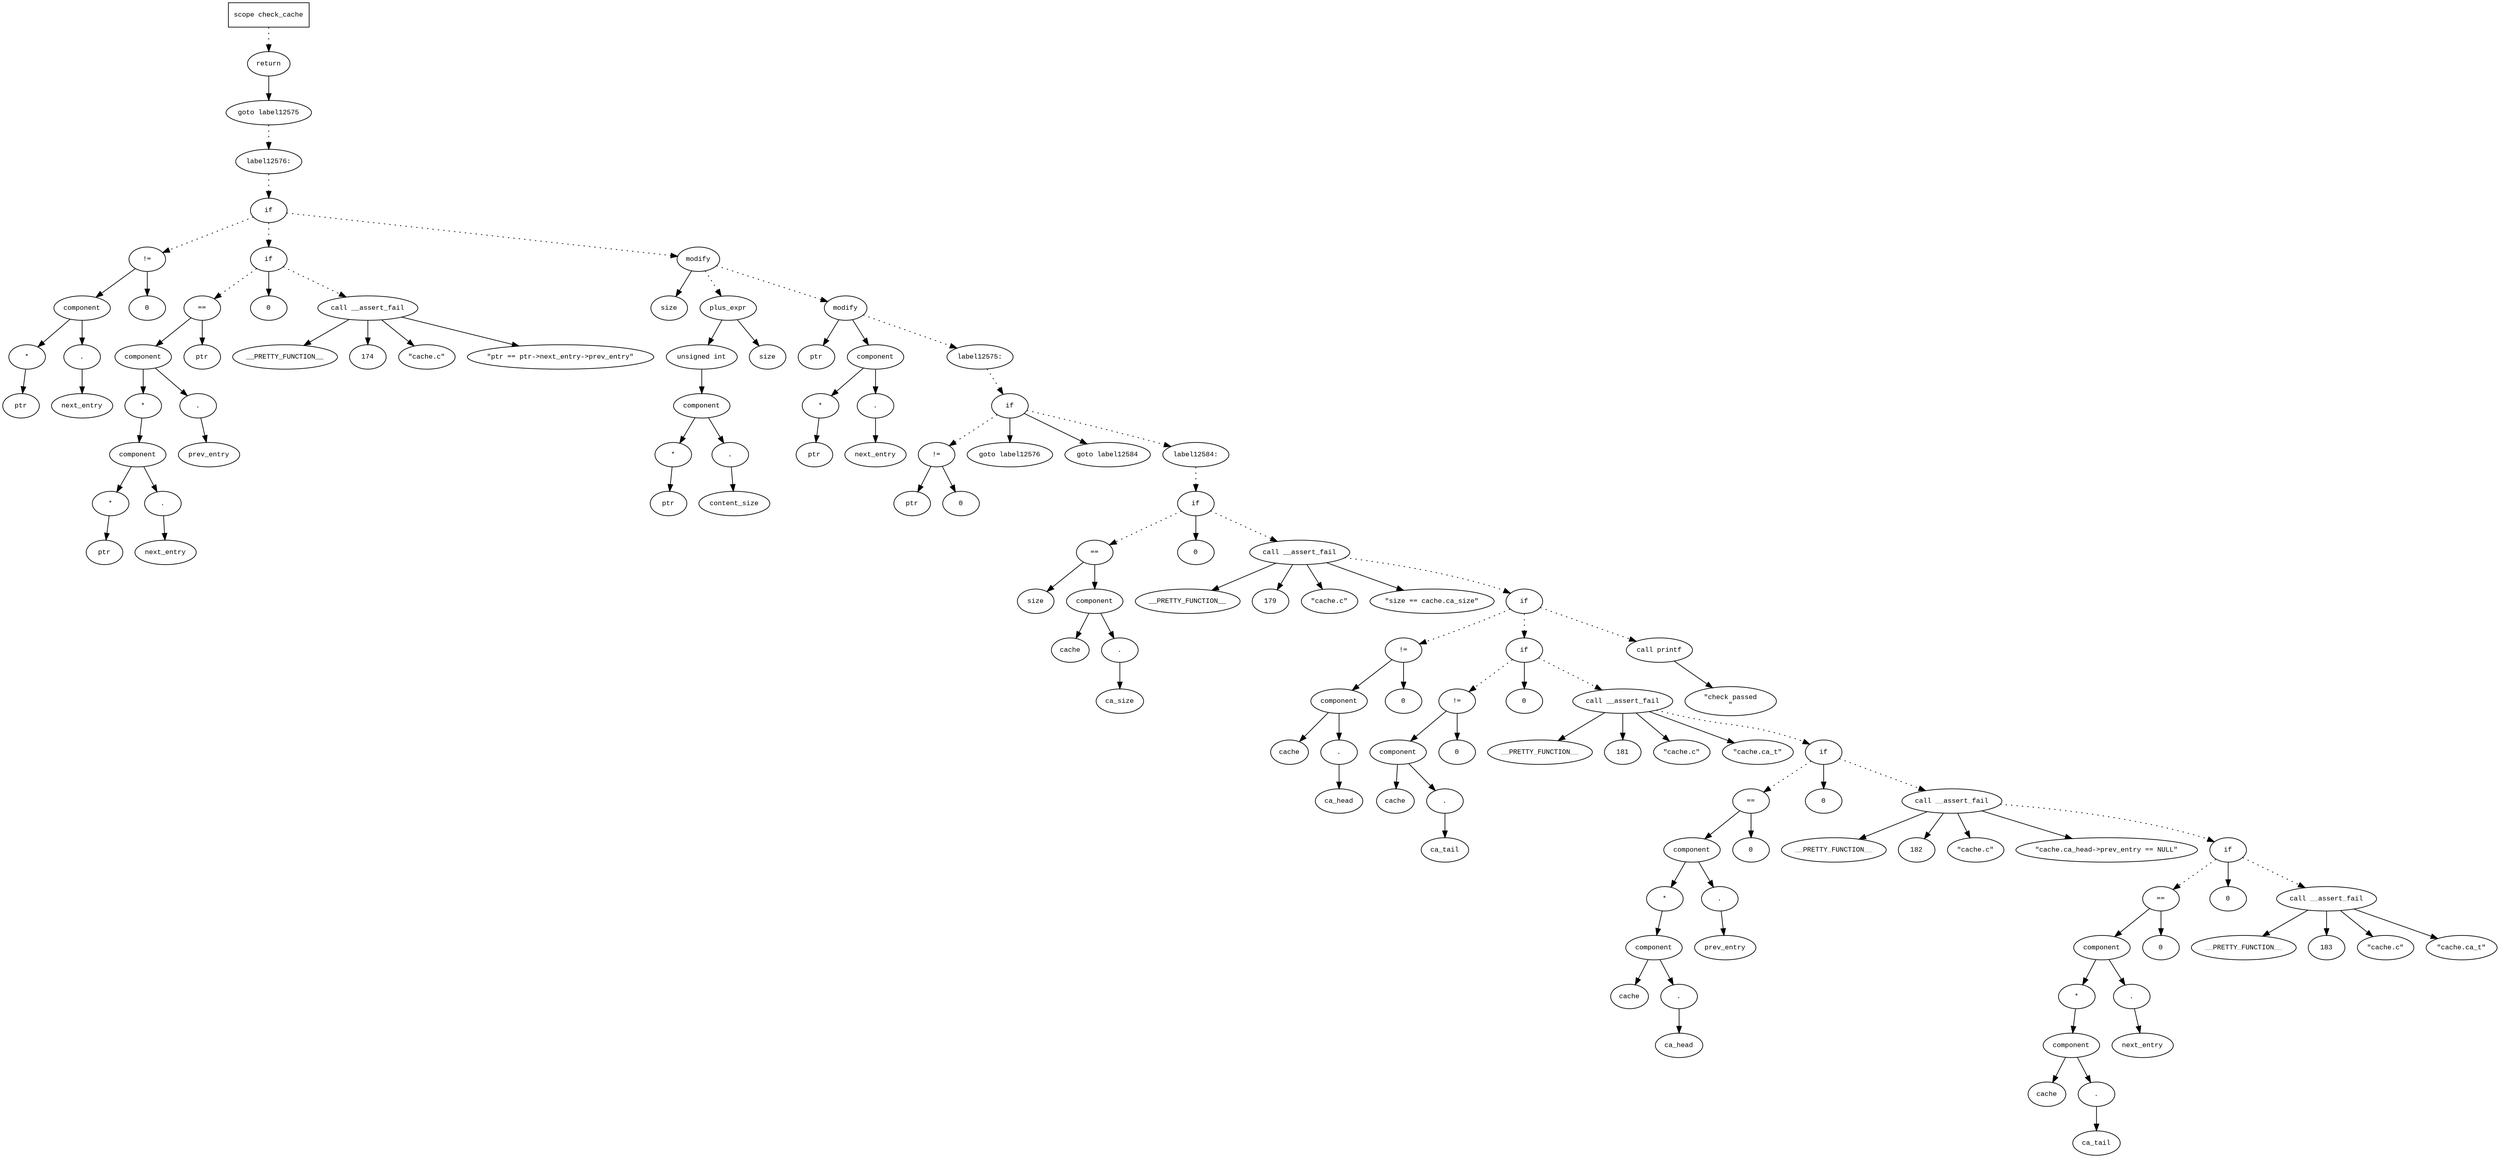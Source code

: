 digraph AST {
  graph [fontname="Times New Roman",fontsize=10];
  node  [fontname="Courier New",fontsize=10];
  edge  [fontname="Times New Roman",fontsize=10];

  node1 [label="scope check_cache",shape=box];
  node2 [label="return",shape=ellipse];
  node1 -> node2 [style=dotted]
  node3 [label="goto label12575",shape=ellipse];
  node2->node3;
  node4 [label="label12576:",shape=ellipse];
  node3 -> node4 [style=dotted]
  node5 [label="if",shape=ellipse];
  node4 -> node5 [style=dotted]
  node6 [label="!=",shape=ellipse];
  node7 [label="component",shape=ellipse];
  node6->node7;
  node8 [label="*",shape=ellipse];
  node9 [label="ptr",shape=ellipse];
  node8->node9;
  node7->node8;
  node10 [label=".",shape=ellipse];
  node7->node10;
  node11 [label="next_entry",shape=ellipse];
  node10->node11;
  node12 [label="0",shape=ellipse];
  node6->node12;
  node5 -> node6 [style=dotted]
  node13 [label="if",shape=ellipse];
  node5 -> node13 [style=dotted]
  node14 [label="==",shape=ellipse];
  node15 [label="component",shape=ellipse];
  node14->node15;
  node16 [label="*",shape=ellipse];
  node17 [label="component",shape=ellipse];
  node16->node17;
  node18 [label="*",shape=ellipse];
  node19 [label="ptr",shape=ellipse];
  node18->node19;
  node17->node18;
  node20 [label=".",shape=ellipse];
  node17->node20;
  node21 [label="next_entry",shape=ellipse];
  node20->node21;
  node15->node16;
  node22 [label=".",shape=ellipse];
  node15->node22;
  node23 [label="prev_entry",shape=ellipse];
  node22->node23;
  node24 [label="ptr",shape=ellipse];
  node14->node24;
  node13 -> node14 [style=dotted]
  node25 [label="0",shape=ellipse];
  node13->node25;
  node26 [label="call __assert_fail",shape=ellipse];
  node27 [label="__PRETTY_FUNCTION__",shape=ellipse];
  node26->node27;
  node28 [label="174",shape=ellipse];
  node26->node28;
  node29 [label="\"cache.c\"",shape=ellipse];
  node26->node29;
  node30 [label="\"ptr == ptr->next_entry->prev_entry\"",shape=ellipse];
  node26->node30;
  node13 -> node26 [style=dotted]
  node31 [label="modify",shape=ellipse];
  node32 [label="size",shape=ellipse];
  node31->node32;
  node33 [label="plus_expr",shape=ellipse];
  node34 [label="unsigned int",shape=ellipse];
  node35 [label="component",shape=ellipse];
  node34->node35;
  node36 [label="*",shape=ellipse];
  node37 [label="ptr",shape=ellipse];
  node36->node37;
  node35->node36;
  node38 [label=".",shape=ellipse];
  node35->node38;
  node39 [label="content_size",shape=ellipse];
  node38->node39;
  node33->node34;
  node40 [label="size",shape=ellipse];
  node33->node40;
  node31 -> node33 [style=dotted]
  node5 -> node31 [style=dotted]
  node41 [label="modify",shape=ellipse];
  node42 [label="ptr",shape=ellipse];
  node41->node42;
  node43 [label="component",shape=ellipse];
  node41->node43;
  node44 [label="*",shape=ellipse];
  node45 [label="ptr",shape=ellipse];
  node44->node45;
  node43->node44;
  node46 [label=".",shape=ellipse];
  node43->node46;
  node47 [label="next_entry",shape=ellipse];
  node46->node47;
  node31 -> node41 [style=dotted]
  node48 [label="label12575:",shape=ellipse];
  node41 -> node48 [style=dotted]
  node49 [label="if",shape=ellipse];
  node48 -> node49 [style=dotted]
  node50 [label="!=",shape=ellipse];
  node51 [label="ptr",shape=ellipse];
  node50->node51;
  node52 [label="0",shape=ellipse];
  node50->node52;
  node49 -> node50 [style=dotted]
  node53 [label="goto label12576",shape=ellipse];
  node49->node53;
  node54 [label="goto label12584",shape=ellipse];
  node49->node54;
  node55 [label="label12584:",shape=ellipse];
  node49 -> node55 [style=dotted]
  node56 [label="if",shape=ellipse];
  node55 -> node56 [style=dotted]
  node57 [label="==",shape=ellipse];
  node58 [label="size",shape=ellipse];
  node57->node58;
  node59 [label="component",shape=ellipse];
  node57->node59;
  node60 [label="cache",shape=ellipse];
  node59->node60;
  node61 [label=".",shape=ellipse];
  node59->node61;
  node62 [label="ca_size",shape=ellipse];
  node61->node62;
  node56 -> node57 [style=dotted]
  node63 [label="0",shape=ellipse];
  node56->node63;
  node64 [label="call __assert_fail",shape=ellipse];
  node65 [label="__PRETTY_FUNCTION__",shape=ellipse];
  node64->node65;
  node66 [label="179",shape=ellipse];
  node64->node66;
  node67 [label="\"cache.c\"",shape=ellipse];
  node64->node67;
  node68 [label="\"size == cache.ca_size\"",shape=ellipse];
  node64->node68;
  node56 -> node64 [style=dotted]
  node69 [label="if",shape=ellipse];
  node64 -> node69 [style=dotted]
  node70 [label="!=",shape=ellipse];
  node71 [label="component",shape=ellipse];
  node70->node71;
  node72 [label="cache",shape=ellipse];
  node71->node72;
  node73 [label=".",shape=ellipse];
  node71->node73;
  node74 [label="ca_head",shape=ellipse];
  node73->node74;
  node75 [label="0",shape=ellipse];
  node70->node75;
  node69 -> node70 [style=dotted]
  node76 [label="if",shape=ellipse];
  node69 -> node76 [style=dotted]
  node77 [label="!=",shape=ellipse];
  node78 [label="component",shape=ellipse];
  node77->node78;
  node79 [label="cache",shape=ellipse];
  node78->node79;
  node80 [label=".",shape=ellipse];
  node78->node80;
  node81 [label="ca_tail",shape=ellipse];
  node80->node81;
  node82 [label="0",shape=ellipse];
  node77->node82;
  node76 -> node77 [style=dotted]
  node83 [label="0",shape=ellipse];
  node76->node83;
  node84 [label="call __assert_fail",shape=ellipse];
  node85 [label="__PRETTY_FUNCTION__",shape=ellipse];
  node84->node85;
  node86 [label="181",shape=ellipse];
  node84->node86;
  node87 [label="\"cache.c\"",shape=ellipse];
  node84->node87;
  node88 [label="\"cache.ca_t\"",shape=ellipse];
  node84->node88;
  node76 -> node84 [style=dotted]
  node89 [label="if",shape=ellipse];
  node84 -> node89 [style=dotted]
  node90 [label="==",shape=ellipse];
  node91 [label="component",shape=ellipse];
  node90->node91;
  node92 [label="*",shape=ellipse];
  node93 [label="component",shape=ellipse];
  node92->node93;
  node94 [label="cache",shape=ellipse];
  node93->node94;
  node95 [label=".",shape=ellipse];
  node93->node95;
  node96 [label="ca_head",shape=ellipse];
  node95->node96;
  node91->node92;
  node97 [label=".",shape=ellipse];
  node91->node97;
  node98 [label="prev_entry",shape=ellipse];
  node97->node98;
  node99 [label="0",shape=ellipse];
  node90->node99;
  node89 -> node90 [style=dotted]
  node100 [label="0",shape=ellipse];
  node89->node100;
  node101 [label="call __assert_fail",shape=ellipse];
  node102 [label="__PRETTY_FUNCTION__",shape=ellipse];
  node101->node102;
  node103 [label="182",shape=ellipse];
  node101->node103;
  node104 [label="\"cache.c\"",shape=ellipse];
  node101->node104;
  node105 [label="\"cache.ca_head->prev_entry == NULL\"",shape=ellipse];
  node101->node105;
  node89 -> node101 [style=dotted]
  node106 [label="if",shape=ellipse];
  node101 -> node106 [style=dotted]
  node107 [label="==",shape=ellipse];
  node108 [label="component",shape=ellipse];
  node107->node108;
  node109 [label="*",shape=ellipse];
  node110 [label="component",shape=ellipse];
  node109->node110;
  node111 [label="cache",shape=ellipse];
  node110->node111;
  node112 [label=".",shape=ellipse];
  node110->node112;
  node113 [label="ca_tail",shape=ellipse];
  node112->node113;
  node108->node109;
  node114 [label=".",shape=ellipse];
  node108->node114;
  node115 [label="next_entry",shape=ellipse];
  node114->node115;
  node116 [label="0",shape=ellipse];
  node107->node116;
  node106 -> node107 [style=dotted]
  node117 [label="0",shape=ellipse];
  node106->node117;
  node118 [label="call __assert_fail",shape=ellipse];
  node119 [label="__PRETTY_FUNCTION__",shape=ellipse];
  node118->node119;
  node120 [label="183",shape=ellipse];
  node118->node120;
  node121 [label="\"cache.c\"",shape=ellipse];
  node118->node121;
  node122 [label="\"cache.ca_t\"",shape=ellipse];
  node118->node122;
  node106 -> node118 [style=dotted]
  node123 [label="call printf",shape=ellipse];
  node124 [label="\"check passed
\"",shape=ellipse];
  node123->node124;
  node69 -> node123 [style=dotted]
} 